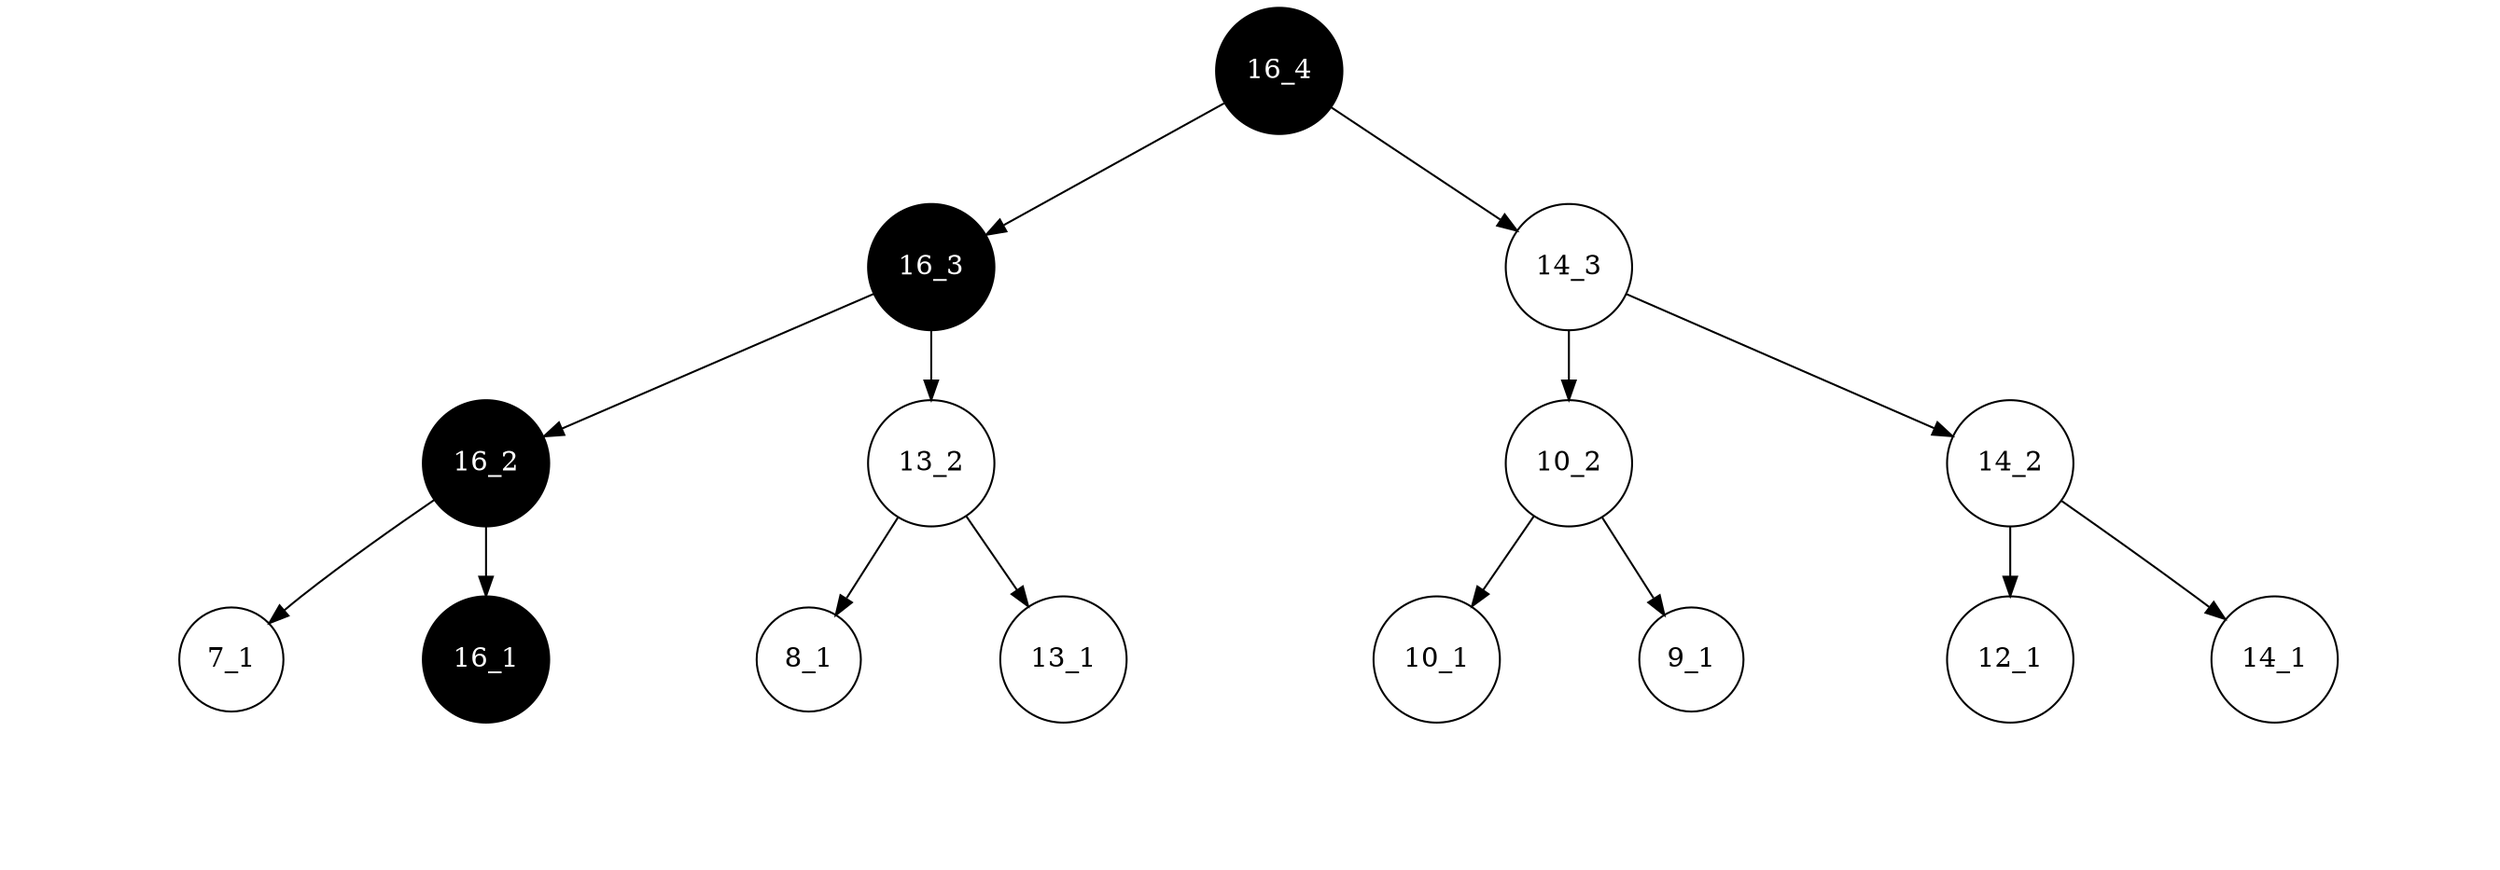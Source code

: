 digraph G{
	node[shape=circle]
	a16_4[label="16_4", style=filled, fillcolor=black, fontcolor=white];
	a16_3[label="16_3", style=filled, fillcolor=black, fontcolor=white];
	a16_2[label="16_2", style=filled, fillcolor=black, fontcolor=white];
	a7_1[label="7_1", style=filled, fillcolor=white, fontcolor=black];
	nila7_1l[label="", style=invis];
	nila7_1r[label="", style=invis];
	nila7_1m[label="", style=invis];
	a7_1->nila7_1l[style=invis];
	a7_1->nila7_1m[style=invis];
	a7_1->nila7_1r[style=invis];
	{rank=same nila7_1l->nila7_1m->nila7_1r[style=invis]}
	a16_1[label="16_1", style=filled, fillcolor=black, fontcolor=white];
	nila16_1l[label="", style=invis];
	nila16_1r[label="", style=invis];
	nila16_1m[label="", style=invis];
	a16_1->nila16_1l[style=invis];
	a16_1->nila16_1m[style=invis];
	a16_1->nila16_1r[style=invis];
	{rank=same nila16_1l->nila16_1m->nila16_1r[style=invis]}
	nila16_2m[label="", style=invis];
	a16_2->a7_1
	a16_2->nila16_2m[style=invis];
	a16_2->a16_1
	{rank=same a7_1->nila16_2m->a16_1[style=invis]}
	a13_2[label="13_2", style=filled, fillcolor=white, fontcolor=black];
	a8_1[label="8_1", style=filled, fillcolor=white, fontcolor=black];
	nila8_1l[label="", style=invis];
	nila8_1r[label="", style=invis];
	nila8_1m[label="", style=invis];
	a8_1->nila8_1l[style=invis];
	a8_1->nila8_1m[style=invis];
	a8_1->nila8_1r[style=invis];
	{rank=same nila8_1l->nila8_1m->nila8_1r[style=invis]}
	a13_1[label="13_1", style=filled, fillcolor=white, fontcolor=black];
	nila13_1l[label="", style=invis];
	nila13_1r[label="", style=invis];
	nila13_1m[label="", style=invis];
	a13_1->nila13_1l[style=invis];
	a13_1->nila13_1m[style=invis];
	a13_1->nila13_1r[style=invis];
	{rank=same nila13_1l->nila13_1m->nila13_1r[style=invis]}
	nila13_2m[label="", style=invis];
	a13_2->a8_1
	a13_2->nila13_2m[style=invis];
	a13_2->a13_1
	{rank=same a8_1->nila13_2m->a13_1[style=invis]}
	nila16_3m[label="", style=invis];
	a16_3->a16_2
	a16_3->nila16_3m[style=invis];
	a16_3->a13_2
	{rank=same a16_2->nila16_3m->a13_2[style=invis]}
	a14_3[label="14_3", style=filled, fillcolor=white, fontcolor=black];
	a10_2[label="10_2", style=filled, fillcolor=white, fontcolor=black];
	a10_1[label="10_1", style=filled, fillcolor=white, fontcolor=black];
	nila10_1l[label="", style=invis];
	nila10_1r[label="", style=invis];
	nila10_1m[label="", style=invis];
	a10_1->nila10_1l[style=invis];
	a10_1->nila10_1m[style=invis];
	a10_1->nila10_1r[style=invis];
	{rank=same nila10_1l->nila10_1m->nila10_1r[style=invis]}
	a9_1[label="9_1", style=filled, fillcolor=white, fontcolor=black];
	nila9_1l[label="", style=invis];
	nila9_1r[label="", style=invis];
	nila9_1m[label="", style=invis];
	a9_1->nila9_1l[style=invis];
	a9_1->nila9_1m[style=invis];
	a9_1->nila9_1r[style=invis];
	{rank=same nila9_1l->nila9_1m->nila9_1r[style=invis]}
	nila10_2m[label="", style=invis];
	a10_2->a10_1
	a10_2->nila10_2m[style=invis];
	a10_2->a9_1
	{rank=same a10_1->nila10_2m->a9_1[style=invis]}
	a14_2[label="14_2", style=filled, fillcolor=white, fontcolor=black];
	a12_1[label="12_1", style=filled, fillcolor=white, fontcolor=black];
	nila12_1l[label="", style=invis];
	nila12_1r[label="", style=invis];
	nila12_1m[label="", style=invis];
	a12_1->nila12_1l[style=invis];
	a12_1->nila12_1m[style=invis];
	a12_1->nila12_1r[style=invis];
	{rank=same nila12_1l->nila12_1m->nila12_1r[style=invis]}
	a14_1[label="14_1", style=filled, fillcolor=white, fontcolor=black];
	nila14_1l[label="", style=invis];
	nila14_1r[label="", style=invis];
	nila14_1m[label="", style=invis];
	a14_1->nila14_1l[style=invis];
	a14_1->nila14_1m[style=invis];
	a14_1->nila14_1r[style=invis];
	{rank=same nila14_1l->nila14_1m->nila14_1r[style=invis]}
	nila14_2m[label="", style=invis];
	a14_2->a12_1
	a14_2->nila14_2m[style=invis];
	a14_2->a14_1
	{rank=same a12_1->nila14_2m->a14_1[style=invis]}
	nila14_3m[label="", style=invis];
	a14_3->a10_2
	a14_3->nila14_3m[style=invis];
	a14_3->a14_2
	{rank=same a10_2->nila14_3m->a14_2[style=invis]}
	nila16_4m[label="", style=invis];
	a16_4->a16_3
	a16_4->nila16_4m[style=invis];
	a16_4->a14_3
	{rank=same a16_3->nila16_4m->a14_3[style=invis]}
}